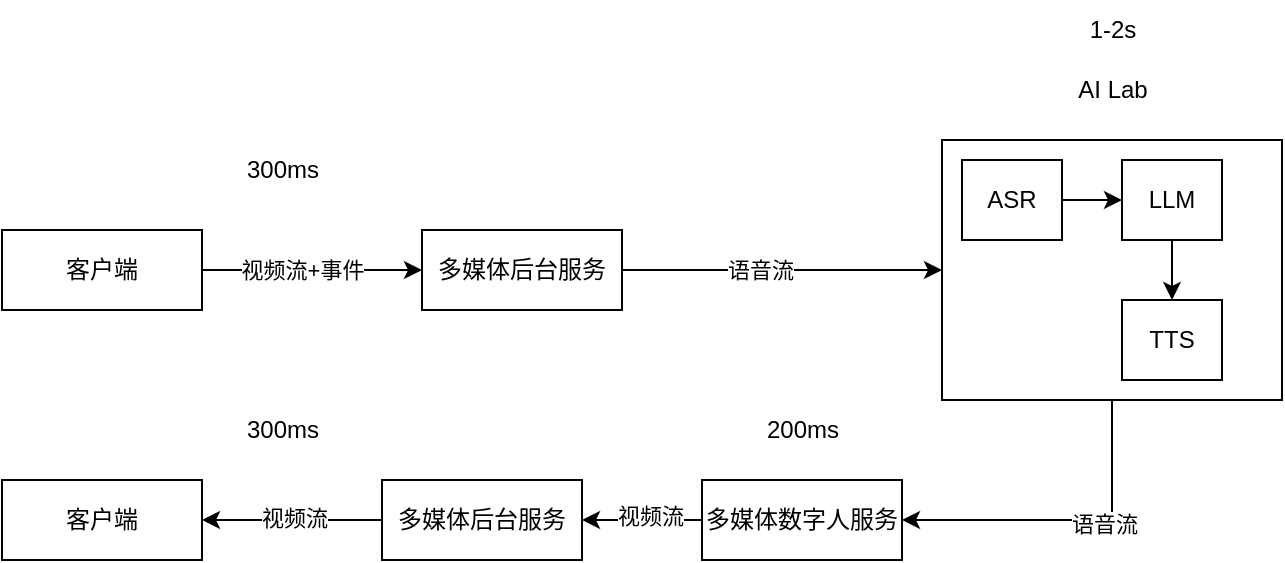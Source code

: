 <mxfile version="26.0.4">
  <diagram name="第 1 页" id="c_siNZMOSKpCSEQW-mFb">
    <mxGraphModel dx="916" dy="615" grid="1" gridSize="10" guides="1" tooltips="1" connect="1" arrows="1" fold="1" page="1" pageScale="1" pageWidth="827" pageHeight="1169" math="0" shadow="0">
      <root>
        <mxCell id="0" />
        <mxCell id="1" parent="0" />
        <mxCell id="l5cv7P-VvEzEoRlfT6sX-6" style="edgeStyle=orthogonalEdgeStyle;rounded=0;orthogonalLoop=1;jettySize=auto;html=1;entryX=0;entryY=0.5;entryDx=0;entryDy=0;" edge="1" parent="1" source="l5cv7P-VvEzEoRlfT6sX-1" target="l5cv7P-VvEzEoRlfT6sX-2">
          <mxGeometry relative="1" as="geometry" />
        </mxCell>
        <mxCell id="l5cv7P-VvEzEoRlfT6sX-21" value="视频流+事件" style="edgeLabel;html=1;align=center;verticalAlign=middle;resizable=0;points=[];" vertex="1" connectable="0" parent="l5cv7P-VvEzEoRlfT6sX-6">
          <mxGeometry x="-0.089" relative="1" as="geometry">
            <mxPoint as="offset" />
          </mxGeometry>
        </mxCell>
        <mxCell id="l5cv7P-VvEzEoRlfT6sX-1" value="客户端" style="rounded=0;whiteSpace=wrap;html=1;" vertex="1" parent="1">
          <mxGeometry x="100" y="215" width="100" height="40" as="geometry" />
        </mxCell>
        <mxCell id="l5cv7P-VvEzEoRlfT6sX-17" style="edgeStyle=orthogonalEdgeStyle;rounded=0;orthogonalLoop=1;jettySize=auto;html=1;entryX=0;entryY=0.5;entryDx=0;entryDy=0;" edge="1" parent="1" source="l5cv7P-VvEzEoRlfT6sX-2" target="l5cv7P-VvEzEoRlfT6sX-7">
          <mxGeometry relative="1" as="geometry" />
        </mxCell>
        <mxCell id="l5cv7P-VvEzEoRlfT6sX-18" value="语音流" style="edgeLabel;html=1;align=center;verticalAlign=middle;resizable=0;points=[];" vertex="1" connectable="0" parent="l5cv7P-VvEzEoRlfT6sX-17">
          <mxGeometry x="-0.141" relative="1" as="geometry">
            <mxPoint as="offset" />
          </mxGeometry>
        </mxCell>
        <mxCell id="l5cv7P-VvEzEoRlfT6sX-2" value="多媒体后台服务" style="rounded=0;whiteSpace=wrap;html=1;" vertex="1" parent="1">
          <mxGeometry x="310" y="215" width="100" height="40" as="geometry" />
        </mxCell>
        <mxCell id="l5cv7P-VvEzEoRlfT6sX-3" value="客户端" style="rounded=0;whiteSpace=wrap;html=1;" vertex="1" parent="1">
          <mxGeometry x="100" y="340" width="100" height="40" as="geometry" />
        </mxCell>
        <mxCell id="l5cv7P-VvEzEoRlfT6sX-16" value="" style="edgeStyle=orthogonalEdgeStyle;rounded=0;orthogonalLoop=1;jettySize=auto;html=1;" edge="1" parent="1" source="l5cv7P-VvEzEoRlfT6sX-4" target="l5cv7P-VvEzEoRlfT6sX-3">
          <mxGeometry relative="1" as="geometry" />
        </mxCell>
        <mxCell id="l5cv7P-VvEzEoRlfT6sX-22" value="视频流" style="edgeLabel;html=1;align=center;verticalAlign=middle;resizable=0;points=[];" vertex="1" connectable="0" parent="l5cv7P-VvEzEoRlfT6sX-16">
          <mxGeometry x="-0.022" y="-1" relative="1" as="geometry">
            <mxPoint as="offset" />
          </mxGeometry>
        </mxCell>
        <mxCell id="l5cv7P-VvEzEoRlfT6sX-4" value="多媒体后台服务" style="rounded=0;whiteSpace=wrap;html=1;" vertex="1" parent="1">
          <mxGeometry x="290" y="340" width="100" height="40" as="geometry" />
        </mxCell>
        <mxCell id="l5cv7P-VvEzEoRlfT6sX-15" value="" style="edgeStyle=orthogonalEdgeStyle;rounded=0;orthogonalLoop=1;jettySize=auto;html=1;" edge="1" parent="1" source="l5cv7P-VvEzEoRlfT6sX-5" target="l5cv7P-VvEzEoRlfT6sX-4">
          <mxGeometry relative="1" as="geometry" />
        </mxCell>
        <mxCell id="l5cv7P-VvEzEoRlfT6sX-23" value="视频流" style="edgeLabel;html=1;align=center;verticalAlign=middle;resizable=0;points=[];" vertex="1" connectable="0" parent="l5cv7P-VvEzEoRlfT6sX-15">
          <mxGeometry x="-0.133" y="-2" relative="1" as="geometry">
            <mxPoint as="offset" />
          </mxGeometry>
        </mxCell>
        <mxCell id="l5cv7P-VvEzEoRlfT6sX-5" value="多媒体数字人服务" style="rounded=0;whiteSpace=wrap;html=1;" vertex="1" parent="1">
          <mxGeometry x="450" y="340" width="100" height="40" as="geometry" />
        </mxCell>
        <mxCell id="l5cv7P-VvEzEoRlfT6sX-14" style="edgeStyle=orthogonalEdgeStyle;rounded=0;orthogonalLoop=1;jettySize=auto;html=1;exitX=0.5;exitY=1;exitDx=0;exitDy=0;entryX=1;entryY=0.5;entryDx=0;entryDy=0;" edge="1" parent="1" source="l5cv7P-VvEzEoRlfT6sX-7" target="l5cv7P-VvEzEoRlfT6sX-5">
          <mxGeometry relative="1" as="geometry" />
        </mxCell>
        <mxCell id="l5cv7P-VvEzEoRlfT6sX-19" value="语音流" style="edgeLabel;html=1;align=center;verticalAlign=middle;resizable=0;points=[];" vertex="1" connectable="0" parent="l5cv7P-VvEzEoRlfT6sX-14">
          <mxGeometry x="-0.224" y="2" relative="1" as="geometry">
            <mxPoint as="offset" />
          </mxGeometry>
        </mxCell>
        <mxCell id="l5cv7P-VvEzEoRlfT6sX-7" value="" style="rounded=0;whiteSpace=wrap;html=1;" vertex="1" parent="1">
          <mxGeometry x="570" y="170" width="170" height="130" as="geometry" />
        </mxCell>
        <mxCell id="l5cv7P-VvEzEoRlfT6sX-8" value="AI Lab" style="text;html=1;align=center;verticalAlign=middle;resizable=0;points=[];autosize=1;strokeColor=none;fillColor=none;" vertex="1" parent="1">
          <mxGeometry x="625" y="130" width="60" height="30" as="geometry" />
        </mxCell>
        <mxCell id="l5cv7P-VvEzEoRlfT6sX-12" style="edgeStyle=orthogonalEdgeStyle;rounded=0;orthogonalLoop=1;jettySize=auto;html=1;exitX=1;exitY=0.5;exitDx=0;exitDy=0;entryX=0;entryY=0.5;entryDx=0;entryDy=0;" edge="1" parent="1" source="l5cv7P-VvEzEoRlfT6sX-9" target="l5cv7P-VvEzEoRlfT6sX-10">
          <mxGeometry relative="1" as="geometry" />
        </mxCell>
        <mxCell id="l5cv7P-VvEzEoRlfT6sX-9" value="ASR" style="rounded=0;whiteSpace=wrap;html=1;" vertex="1" parent="1">
          <mxGeometry x="580" y="180" width="50" height="40" as="geometry" />
        </mxCell>
        <mxCell id="l5cv7P-VvEzEoRlfT6sX-13" style="edgeStyle=orthogonalEdgeStyle;rounded=0;orthogonalLoop=1;jettySize=auto;html=1;exitX=0.5;exitY=1;exitDx=0;exitDy=0;entryX=0.5;entryY=0;entryDx=0;entryDy=0;" edge="1" parent="1" source="l5cv7P-VvEzEoRlfT6sX-10" target="l5cv7P-VvEzEoRlfT6sX-11">
          <mxGeometry relative="1" as="geometry" />
        </mxCell>
        <mxCell id="l5cv7P-VvEzEoRlfT6sX-10" value="LLM" style="rounded=0;whiteSpace=wrap;html=1;" vertex="1" parent="1">
          <mxGeometry x="660" y="180" width="50" height="40" as="geometry" />
        </mxCell>
        <mxCell id="l5cv7P-VvEzEoRlfT6sX-11" value="TTS" style="rounded=0;whiteSpace=wrap;html=1;" vertex="1" parent="1">
          <mxGeometry x="660" y="250" width="50" height="40" as="geometry" />
        </mxCell>
        <mxCell id="l5cv7P-VvEzEoRlfT6sX-24" value="300ms" style="text;html=1;align=center;verticalAlign=middle;resizable=0;points=[];autosize=1;strokeColor=none;fillColor=none;" vertex="1" parent="1">
          <mxGeometry x="210" y="170" width="60" height="30" as="geometry" />
        </mxCell>
        <mxCell id="l5cv7P-VvEzEoRlfT6sX-26" value="300ms" style="text;html=1;align=center;verticalAlign=middle;resizable=0;points=[];autosize=1;strokeColor=none;fillColor=none;" vertex="1" parent="1">
          <mxGeometry x="210" y="300" width="60" height="30" as="geometry" />
        </mxCell>
        <mxCell id="l5cv7P-VvEzEoRlfT6sX-27" value="200ms" style="text;html=1;align=center;verticalAlign=middle;resizable=0;points=[];autosize=1;strokeColor=none;fillColor=none;" vertex="1" parent="1">
          <mxGeometry x="470" y="300" width="60" height="30" as="geometry" />
        </mxCell>
        <mxCell id="l5cv7P-VvEzEoRlfT6sX-28" value="1-2s" style="text;html=1;align=center;verticalAlign=middle;resizable=0;points=[];autosize=1;strokeColor=none;fillColor=none;" vertex="1" parent="1">
          <mxGeometry x="630" y="100" width="50" height="30" as="geometry" />
        </mxCell>
      </root>
    </mxGraphModel>
  </diagram>
</mxfile>
